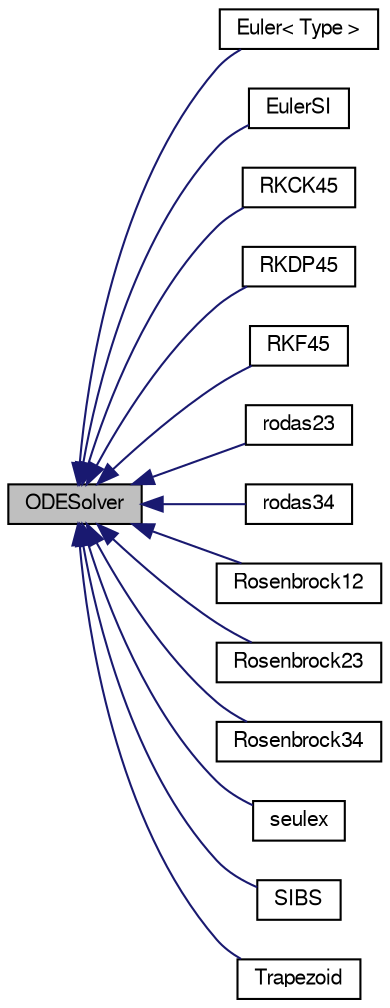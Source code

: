 digraph "ODESolver"
{
  bgcolor="transparent";
  edge [fontname="FreeSans",fontsize="10",labelfontname="FreeSans",labelfontsize="10"];
  node [fontname="FreeSans",fontsize="10",shape=record];
  rankdir="LR";
  Node0 [label="ODESolver",height=0.2,width=0.4,color="black", fillcolor="grey75", style="filled", fontcolor="black"];
  Node0 -> Node1 [dir="back",color="midnightblue",fontsize="10",style="solid",fontname="FreeSans"];
  Node1 [label="Euler\< Type \>",height=0.2,width=0.4,color="black",URL="$a23842.html",tooltip="Euler-implicit integration. "];
  Node0 -> Node2 [dir="back",color="midnightblue",fontsize="10",style="solid",fontname="FreeSans"];
  Node2 [label="EulerSI",height=0.2,width=0.4,color="black",URL="$a25550.html",tooltip="Semi-implicit Euler ODE solver of order (0)1. "];
  Node0 -> Node3 [dir="back",color="midnightblue",fontsize="10",style="solid",fontname="FreeSans"];
  Node3 [label="RKCK45",height=0.2,width=0.4,color="black",URL="$a25562.html",tooltip="4/5th Order Cash-Karp Runge-Kutta ODE solver. "];
  Node0 -> Node4 [dir="back",color="midnightblue",fontsize="10",style="solid",fontname="FreeSans"];
  Node4 [label="RKDP45",height=0.2,width=0.4,color="black",URL="$a25566.html",tooltip="4/5th Order Dormand–Prince Runge-Kutta ODE solver. "];
  Node0 -> Node5 [dir="back",color="midnightblue",fontsize="10",style="solid",fontname="FreeSans"];
  Node5 [label="RKF45",height=0.2,width=0.4,color="black",URL="$a25570.html",tooltip="4/5th Order Runge-Kutta-Fehlberg ODE solver "];
  Node0 -> Node6 [dir="back",color="midnightblue",fontsize="10",style="solid",fontname="FreeSans"];
  Node6 [label="rodas23",height=0.2,width=0.4,color="black",URL="$a25574.html",tooltip="L-stable, stiffly-accurate embedded Rosenbrock ODE solver of order (2)3. "];
  Node0 -> Node7 [dir="back",color="midnightblue",fontsize="10",style="solid",fontname="FreeSans"];
  Node7 [label="rodas34",height=0.2,width=0.4,color="black",URL="$a25578.html",tooltip="L-stable, stiffly-accurate embedded Rosenbrock ODE solver of order (3)4. "];
  Node0 -> Node8 [dir="back",color="midnightblue",fontsize="10",style="solid",fontname="FreeSans"];
  Node8 [label="Rosenbrock12",height=0.2,width=0.4,color="black",URL="$a25582.html",tooltip="L-stable embedded Rosenbrock ODE solver of order (1)2. "];
  Node0 -> Node9 [dir="back",color="midnightblue",fontsize="10",style="solid",fontname="FreeSans"];
  Node9 [label="Rosenbrock23",height=0.2,width=0.4,color="black",URL="$a25586.html",tooltip="L-stable embedded Rosenbrock ODE solver of order (2)3. "];
  Node0 -> Node10 [dir="back",color="midnightblue",fontsize="10",style="solid",fontname="FreeSans"];
  Node10 [label="Rosenbrock34",height=0.2,width=0.4,color="black",URL="$a25590.html",tooltip="L-stable embedded Rosenbrock ODE solver of order (3)4. "];
  Node0 -> Node11 [dir="back",color="midnightblue",fontsize="10",style="solid",fontname="FreeSans"];
  Node11 [label="seulex",height=0.2,width=0.4,color="black",URL="$a25594.html",tooltip="An extrapolation-algorithm, based on the linearly implicit Euler method with step size control and or..."];
  Node0 -> Node12 [dir="back",color="midnightblue",fontsize="10",style="solid",fontname="FreeSans"];
  Node12 [label="SIBS",height=0.2,width=0.4,color="black",URL="$a25598.html",tooltip="Foam::SIBS. "];
  Node0 -> Node13 [dir="back",color="midnightblue",fontsize="10",style="solid",fontname="FreeSans"];
  Node13 [label="Trapezoid",height=0.2,width=0.4,color="black",URL="$a25602.html",tooltip="Trapezoidal ODE solver of order (1)2. "];
}
